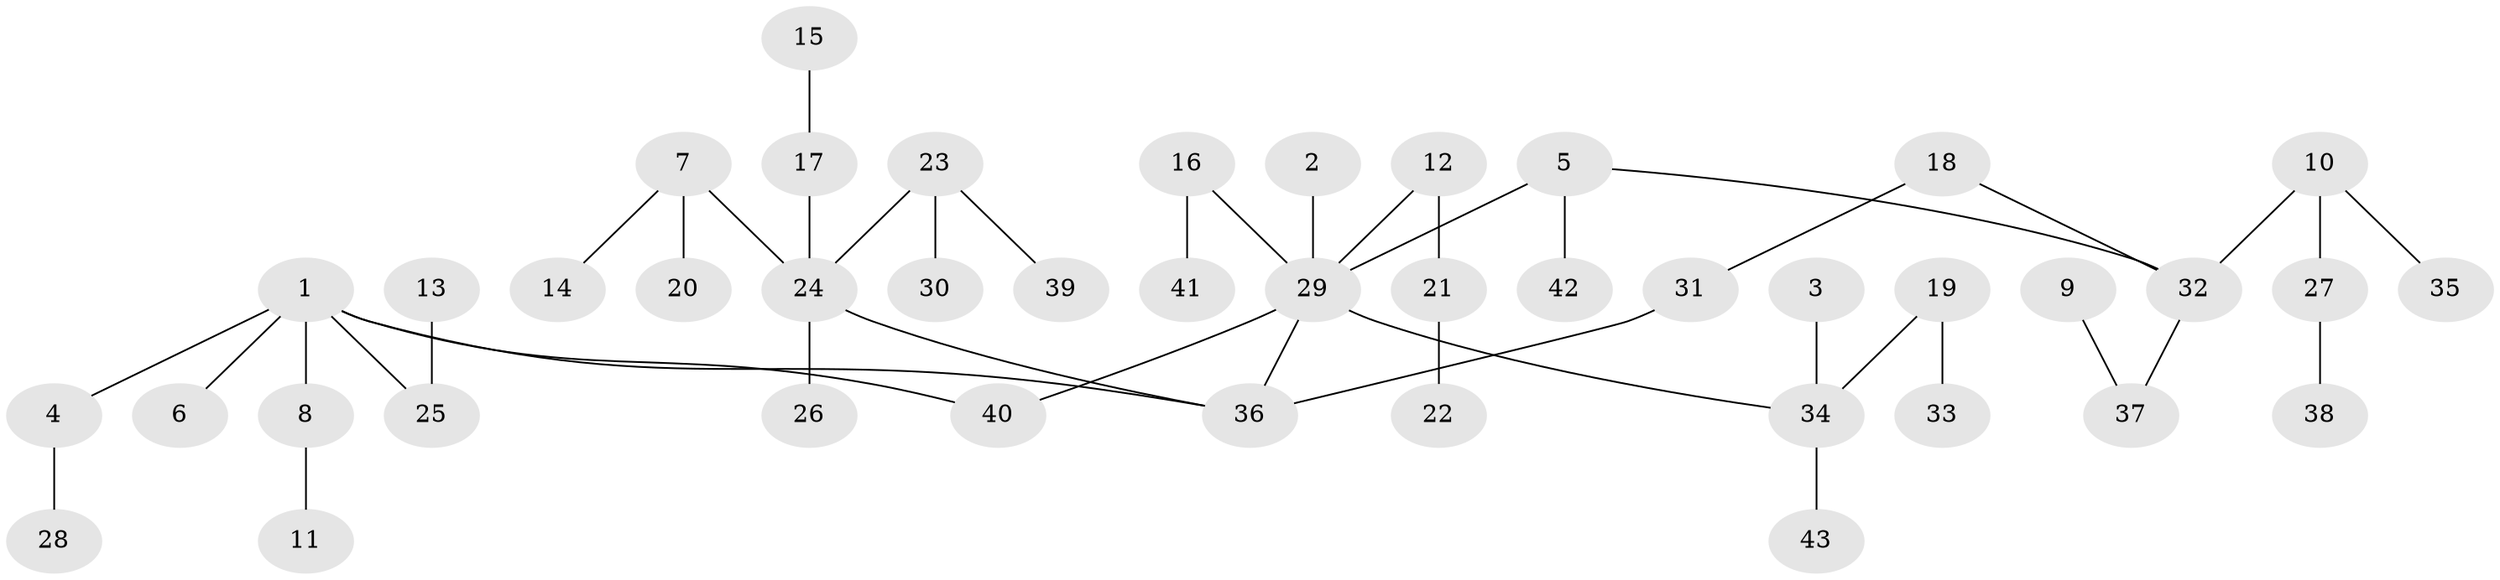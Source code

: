 // original degree distribution, {6: 0.011627906976744186, 2: 0.26744186046511625, 5: 0.03488372093023256, 9: 0.011627906976744186, 7: 0.011627906976744186, 3: 0.12790697674418605, 1: 0.4883720930232558, 4: 0.046511627906976744}
// Generated by graph-tools (version 1.1) at 2025/00/03/09/25 03:00:55]
// undirected, 43 vertices, 44 edges
graph export_dot {
graph [start="1"]
  node [color=gray90,style=filled];
  1;
  2;
  3;
  4;
  5;
  6;
  7;
  8;
  9;
  10;
  11;
  12;
  13;
  14;
  15;
  16;
  17;
  18;
  19;
  20;
  21;
  22;
  23;
  24;
  25;
  26;
  27;
  28;
  29;
  30;
  31;
  32;
  33;
  34;
  35;
  36;
  37;
  38;
  39;
  40;
  41;
  42;
  43;
  1 -- 4 [weight=1.0];
  1 -- 6 [weight=1.0];
  1 -- 8 [weight=1.0];
  1 -- 25 [weight=1.0];
  1 -- 36 [weight=1.0];
  1 -- 40 [weight=1.0];
  2 -- 29 [weight=1.0];
  3 -- 34 [weight=1.0];
  4 -- 28 [weight=1.0];
  5 -- 29 [weight=1.0];
  5 -- 32 [weight=1.0];
  5 -- 42 [weight=1.0];
  7 -- 14 [weight=1.0];
  7 -- 20 [weight=1.0];
  7 -- 24 [weight=1.0];
  8 -- 11 [weight=1.0];
  9 -- 37 [weight=1.0];
  10 -- 27 [weight=1.0];
  10 -- 32 [weight=1.0];
  10 -- 35 [weight=1.0];
  12 -- 21 [weight=1.0];
  12 -- 29 [weight=1.0];
  13 -- 25 [weight=1.0];
  15 -- 17 [weight=1.0];
  16 -- 29 [weight=1.0];
  16 -- 41 [weight=1.0];
  17 -- 24 [weight=1.0];
  18 -- 31 [weight=1.0];
  18 -- 32 [weight=1.0];
  19 -- 33 [weight=1.0];
  19 -- 34 [weight=1.0];
  21 -- 22 [weight=1.0];
  23 -- 24 [weight=1.0];
  23 -- 30 [weight=1.0];
  23 -- 39 [weight=1.0];
  24 -- 26 [weight=1.0];
  24 -- 36 [weight=1.0];
  27 -- 38 [weight=1.0];
  29 -- 34 [weight=1.0];
  29 -- 36 [weight=1.0];
  29 -- 40 [weight=1.0];
  31 -- 36 [weight=1.0];
  32 -- 37 [weight=1.0];
  34 -- 43 [weight=1.0];
}
